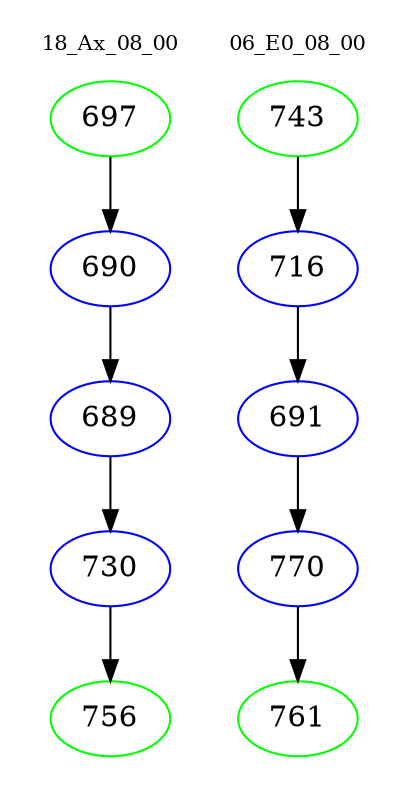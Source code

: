 digraph{
subgraph cluster_0 {
color = white
label = "18_Ax_08_00";
fontsize=10;
T0_697 [label="697", color="green"]
T0_697 -> T0_690 [color="black"]
T0_690 [label="690", color="blue"]
T0_690 -> T0_689 [color="black"]
T0_689 [label="689", color="blue"]
T0_689 -> T0_730 [color="black"]
T0_730 [label="730", color="blue"]
T0_730 -> T0_756 [color="black"]
T0_756 [label="756", color="green"]
}
subgraph cluster_1 {
color = white
label = "06_E0_08_00";
fontsize=10;
T1_743 [label="743", color="green"]
T1_743 -> T1_716 [color="black"]
T1_716 [label="716", color="blue"]
T1_716 -> T1_691 [color="black"]
T1_691 [label="691", color="blue"]
T1_691 -> T1_770 [color="black"]
T1_770 [label="770", color="blue"]
T1_770 -> T1_761 [color="black"]
T1_761 [label="761", color="green"]
}
}
